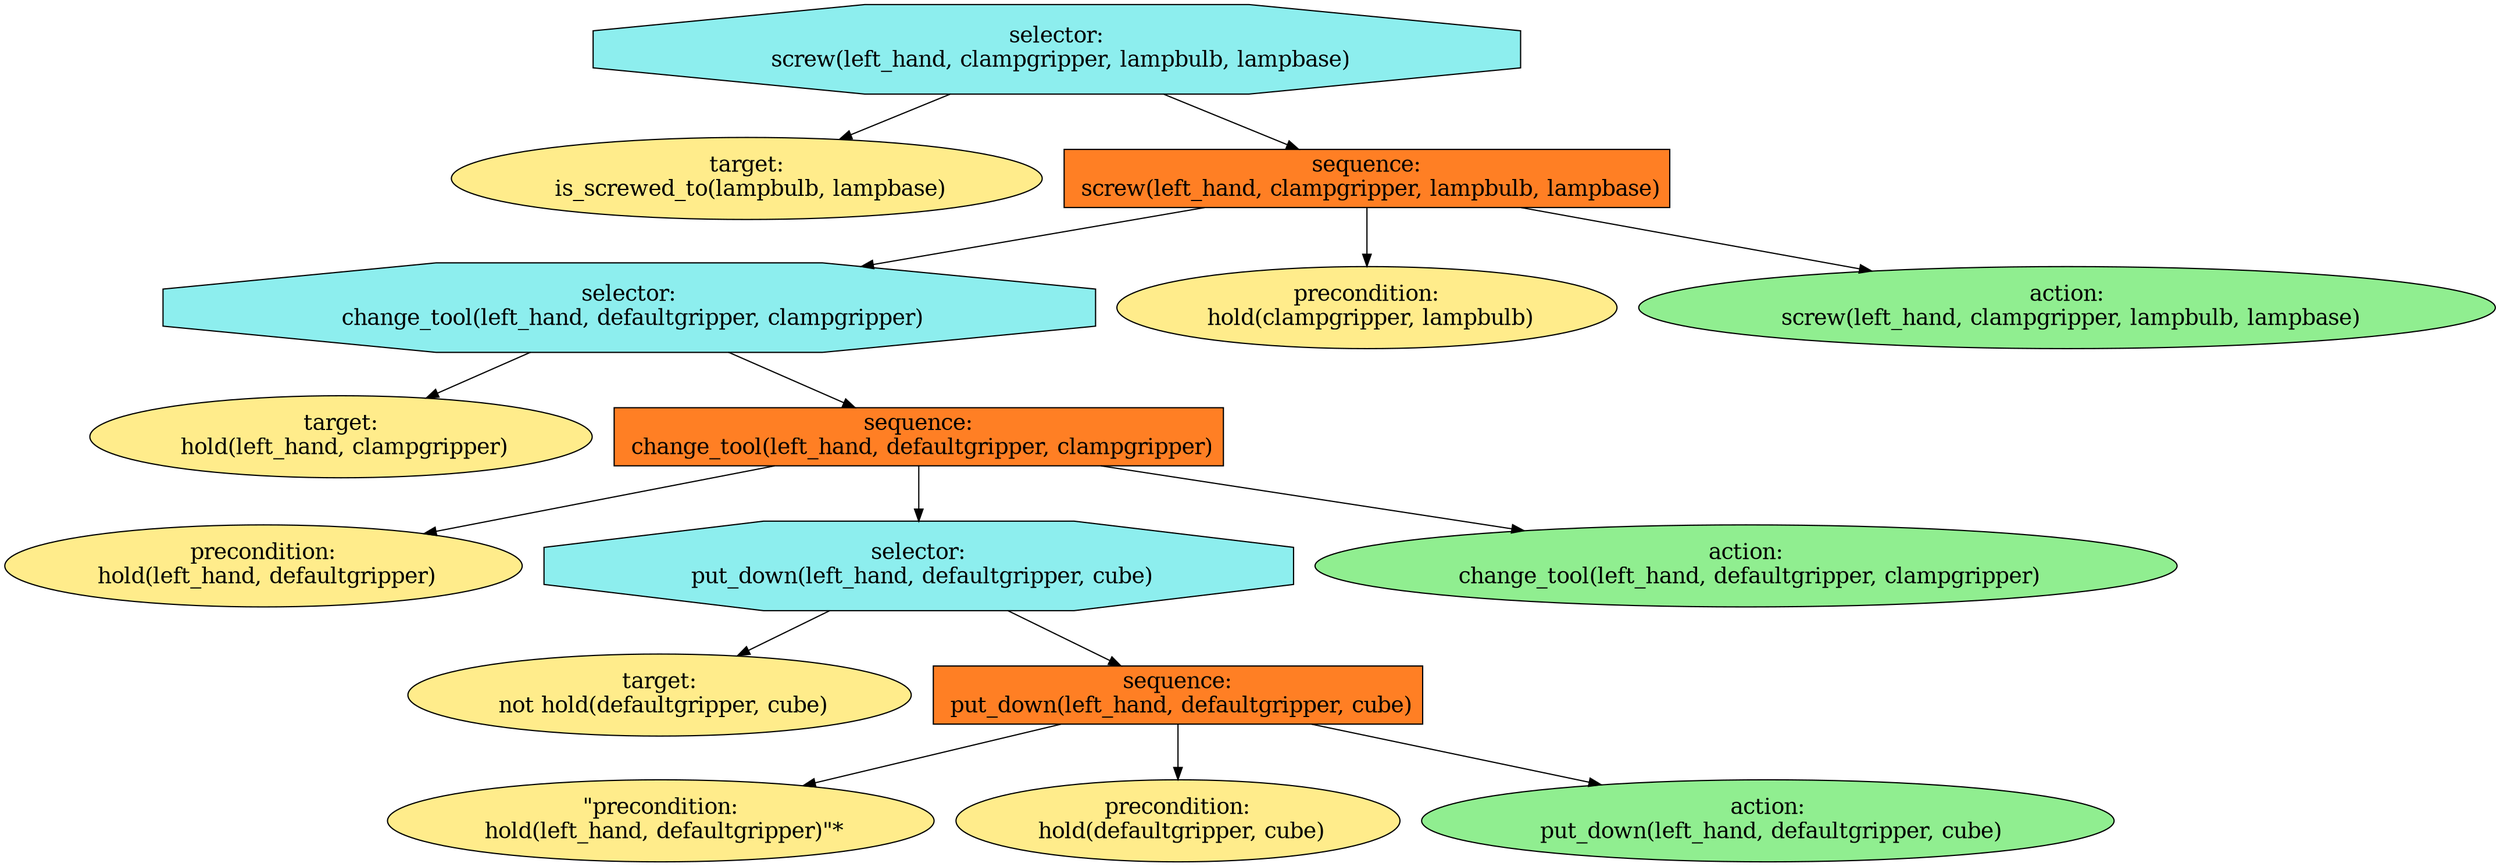 digraph pastafarianism {
ordering=out;
graph [fontname="times-roman"];
node [fontname="times-roman"];
edge [fontname="times-roman"];
"selector:
 screw(left_hand, clampgripper, lampbulb, lampbase)" [fillcolor=darkslategray2, fontcolor=black, fontsize=18, label="selector:
 screw(left_hand, clampgripper, lampbulb, lampbase)", shape=octagon, style=filled];
"target:
 is_screwed_to(lampbulb, lampbase)" [fillcolor=lightgoldenrod1, fontcolor=black, fontsize=18, label="target:
 is_screwed_to(lampbulb, lampbase)", shape=ellipse, style=filled];
"selector:
 screw(left_hand, clampgripper, lampbulb, lampbase)" -> "target:
 is_screwed_to(lampbulb, lampbase)";
"sequence:
 screw(left_hand, clampgripper, lampbulb, lampbase)" [fillcolor=chocolate1, fontcolor=black, fontsize=18, label="sequence:
 screw(left_hand, clampgripper, lampbulb, lampbase)", shape=box, style=filled];
"selector:
 screw(left_hand, clampgripper, lampbulb, lampbase)" -> "sequence:
 screw(left_hand, clampgripper, lampbulb, lampbase)";
"selector:
 change_tool(left_hand, defaultgripper, clampgripper)" [fillcolor=darkslategray2, fontcolor=black, fontsize=18, label="selector:
 change_tool(left_hand, defaultgripper, clampgripper)", shape=octagon, style=filled];
"sequence:
 screw(left_hand, clampgripper, lampbulb, lampbase)" -> "selector:
 change_tool(left_hand, defaultgripper, clampgripper)";
"target:
 hold(left_hand, clampgripper)" [fillcolor=lightgoldenrod1, fontcolor=black, fontsize=18, label="target:
 hold(left_hand, clampgripper)", shape=ellipse, style=filled];
"selector:
 change_tool(left_hand, defaultgripper, clampgripper)" -> "target:
 hold(left_hand, clampgripper)";
"sequence:
 change_tool(left_hand, defaultgripper, clampgripper)" [fillcolor=chocolate1, fontcolor=black, fontsize=18, label="sequence:
 change_tool(left_hand, defaultgripper, clampgripper)", shape=box, style=filled];
"selector:
 change_tool(left_hand, defaultgripper, clampgripper)" -> "sequence:
 change_tool(left_hand, defaultgripper, clampgripper)";
"precondition:
 hold(left_hand, defaultgripper)" [fillcolor=lightgoldenrod1, fontcolor=black, fontsize=18, label="precondition:
 hold(left_hand, defaultgripper)", shape=ellipse, style=filled];
"sequence:
 change_tool(left_hand, defaultgripper, clampgripper)" -> "precondition:
 hold(left_hand, defaultgripper)";
"selector:
 put_down(left_hand, defaultgripper, cube)" [fillcolor=darkslategray2, fontcolor=black, fontsize=18, label="selector:
 put_down(left_hand, defaultgripper, cube)", shape=octagon, style=filled];
"sequence:
 change_tool(left_hand, defaultgripper, clampgripper)" -> "selector:
 put_down(left_hand, defaultgripper, cube)";
"target:
 not hold(defaultgripper, cube)" [fillcolor=lightgoldenrod1, fontcolor=black, fontsize=18, label="target:
 not hold(defaultgripper, cube)", shape=ellipse, style=filled];
"selector:
 put_down(left_hand, defaultgripper, cube)" -> "target:
 not hold(defaultgripper, cube)";
"sequence:
 put_down(left_hand, defaultgripper, cube)" [fillcolor=chocolate1, fontcolor=black, fontsize=18, label="sequence:
 put_down(left_hand, defaultgripper, cube)", shape=box, style=filled];
"selector:
 put_down(left_hand, defaultgripper, cube)" -> "sequence:
 put_down(left_hand, defaultgripper, cube)";
"\"precondition:\n hold(left_hand, defaultgripper)\"*" [fillcolor=lightgoldenrod1, fontcolor=black, fontsize=18, label="\"precondition:\n hold(left_hand, defaultgripper)\"*", shape=ellipse, style=filled];
"sequence:
 put_down(left_hand, defaultgripper, cube)" -> "\"precondition:\n hold(left_hand, defaultgripper)\"*";
"precondition:
 hold(defaultgripper, cube)" [fillcolor=lightgoldenrod1, fontcolor=black, fontsize=18, label="precondition:
 hold(defaultgripper, cube)", shape=ellipse, style=filled];
"sequence:
 put_down(left_hand, defaultgripper, cube)" -> "precondition:
 hold(defaultgripper, cube)";
"action:
 put_down(left_hand, defaultgripper, cube)" [fillcolor=lightgreen, fontcolor=black, fontsize=18, label="action:
 put_down(left_hand, defaultgripper, cube)", shape=ellipse, style=filled];
"sequence:
 put_down(left_hand, defaultgripper, cube)" -> "action:
 put_down(left_hand, defaultgripper, cube)";
"action:
 change_tool(left_hand, defaultgripper, clampgripper)" [fillcolor=lightgreen, fontcolor=black, fontsize=18, label="action:
 change_tool(left_hand, defaultgripper, clampgripper)", shape=ellipse, style=filled];
"sequence:
 change_tool(left_hand, defaultgripper, clampgripper)" -> "action:
 change_tool(left_hand, defaultgripper, clampgripper)";
"precondition:
 hold(clampgripper, lampbulb)" [fillcolor=lightgoldenrod1, fontcolor=black, fontsize=18, label="precondition:
 hold(clampgripper, lampbulb)", shape=ellipse, style=filled];
"sequence:
 screw(left_hand, clampgripper, lampbulb, lampbase)" -> "precondition:
 hold(clampgripper, lampbulb)";
"action:
 screw(left_hand, clampgripper, lampbulb, lampbase)" [fillcolor=lightgreen, fontcolor=black, fontsize=18, label="action:
 screw(left_hand, clampgripper, lampbulb, lampbase)", shape=ellipse, style=filled];
"sequence:
 screw(left_hand, clampgripper, lampbulb, lampbase)" -> "action:
 screw(left_hand, clampgripper, lampbulb, lampbase)";
}
